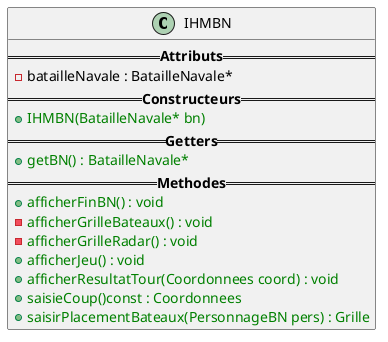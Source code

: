 @startuml
class IHMBN{
    ==<b>Attributs</b>==
        -batailleNavale : BatailleNavale*
    ==<b>Constructeurs</b>==
        +<color:green>IHMBN(BatailleNavale* bn)</color>
    ==<b>Getters</b>==
        +<color:green>getBN() : BatailleNavale*</color>
    ==<b>Methodes</b>==
        +<color:green>afficherFinBN() : void</color>
        -<color:green>afficherGrilleBateaux() : void</color>
        -<color:green>afficherGrilleRadar() : void</color>
        +<color:green>afficherJeu() : void</color>
        +<color:green>afficherResultatTour(Coordonnees coord) : void</color>
        +<color:green>saisieCoup()const : Coordonnees</color>
        +<color:green>saisirPlacementBateaux(PersonnageBN pers) : Grille</color>
}
@enduml
'e4e82624d6f934dfa4b876bea11dc7f9  src/IHMBN.hpp
'd6a12e1803ee289d04bd039627a68424  src/IHMBN.cpp
